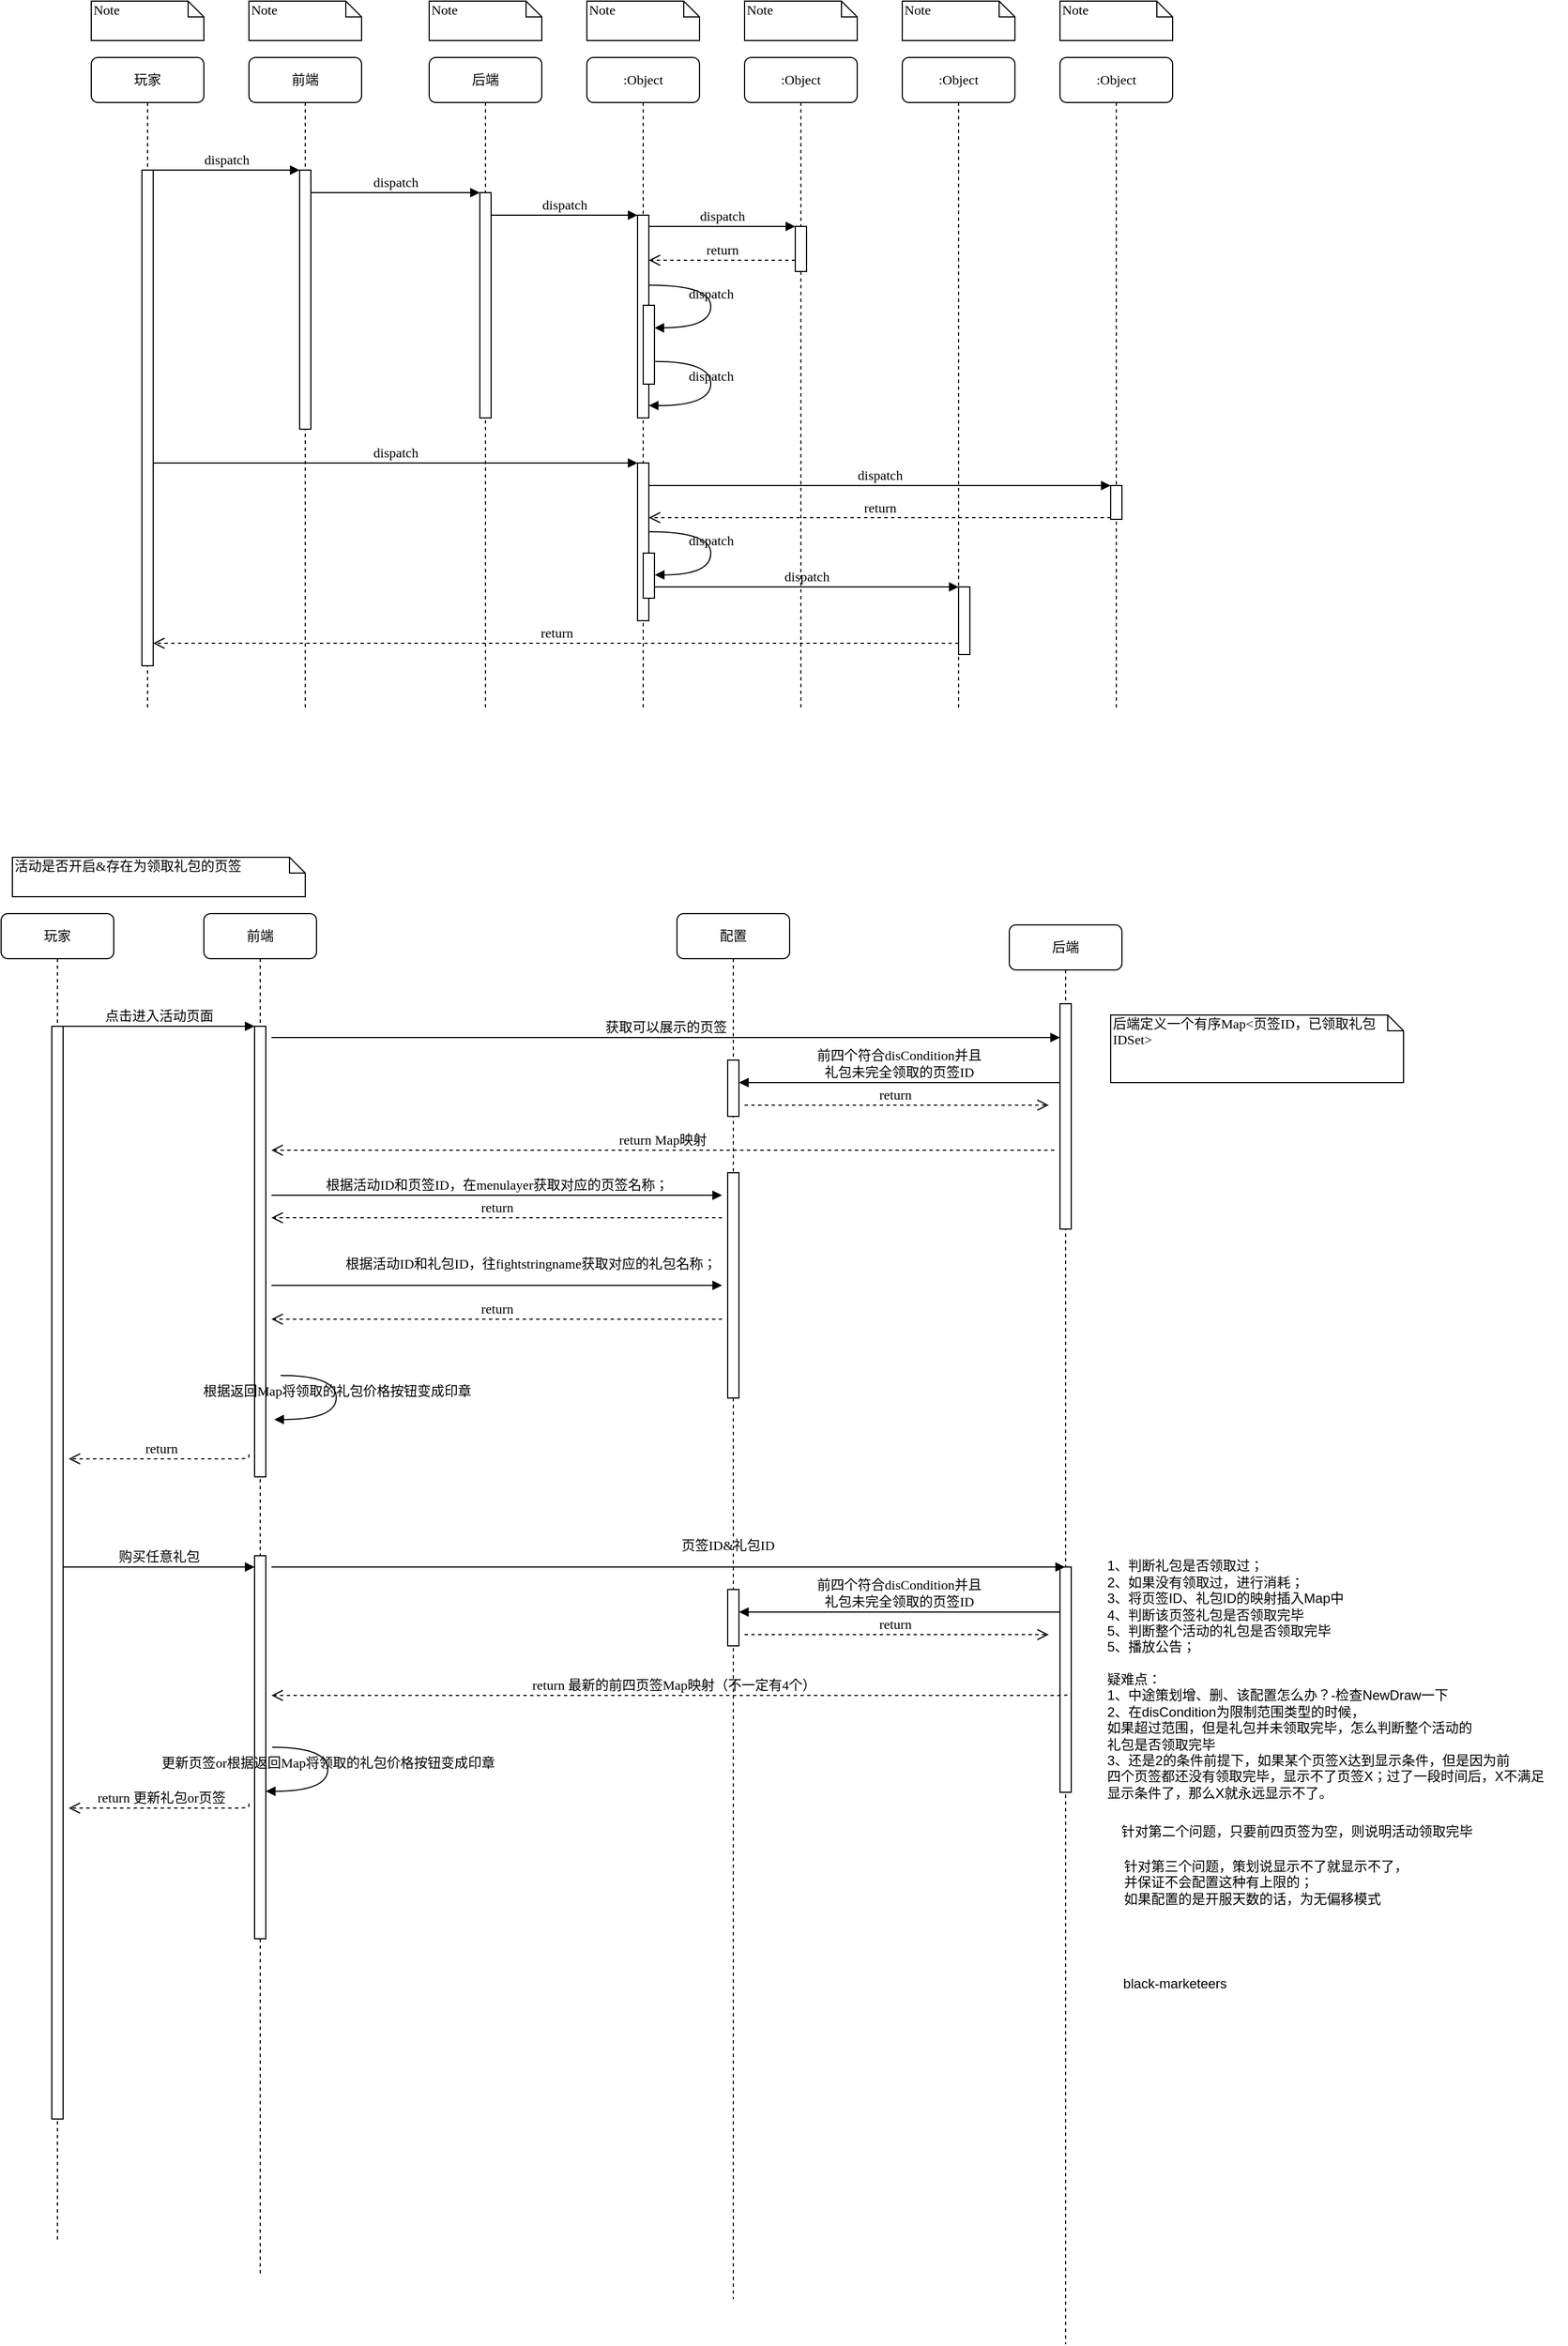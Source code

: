 <mxfile version="20.8.13" type="github">
  <diagram name="Page-1" id="13e1069c-82ec-6db2-03f1-153e76fe0fe0">
    <mxGraphModel dx="1434" dy="764" grid="1" gridSize="10" guides="1" tooltips="1" connect="1" arrows="1" fold="1" page="1" pageScale="1" pageWidth="1100" pageHeight="850" background="none" math="0" shadow="0">
      <root>
        <mxCell id="0" />
        <mxCell id="1" parent="0" />
        <mxCell id="7baba1c4bc27f4b0-2" value="前端" style="shape=umlLifeline;perimeter=lifelinePerimeter;whiteSpace=wrap;html=1;container=1;collapsible=0;recursiveResize=0;outlineConnect=0;rounded=1;shadow=0;comic=0;labelBackgroundColor=none;strokeWidth=1;fontFamily=Verdana;fontSize=12;align=center;" parent="1" vertex="1">
          <mxGeometry x="240" y="80" width="100" height="580" as="geometry" />
        </mxCell>
        <mxCell id="7baba1c4bc27f4b0-10" value="" style="html=1;points=[];perimeter=orthogonalPerimeter;rounded=0;shadow=0;comic=0;labelBackgroundColor=none;strokeWidth=1;fontFamily=Verdana;fontSize=12;align=center;" parent="7baba1c4bc27f4b0-2" vertex="1">
          <mxGeometry x="45" y="100" width="10" height="230" as="geometry" />
        </mxCell>
        <mxCell id="7baba1c4bc27f4b0-3" value="后端" style="shape=umlLifeline;perimeter=lifelinePerimeter;whiteSpace=wrap;html=1;container=1;collapsible=0;recursiveResize=0;outlineConnect=0;rounded=1;shadow=0;comic=0;labelBackgroundColor=none;strokeWidth=1;fontFamily=Verdana;fontSize=12;align=center;" parent="1" vertex="1">
          <mxGeometry x="400" y="80" width="100" height="580" as="geometry" />
        </mxCell>
        <mxCell id="7baba1c4bc27f4b0-13" value="" style="html=1;points=[];perimeter=orthogonalPerimeter;rounded=0;shadow=0;comic=0;labelBackgroundColor=none;strokeWidth=1;fontFamily=Verdana;fontSize=12;align=center;" parent="7baba1c4bc27f4b0-3" vertex="1">
          <mxGeometry x="45" y="120" width="10" height="200" as="geometry" />
        </mxCell>
        <mxCell id="7baba1c4bc27f4b0-4" value=":Object" style="shape=umlLifeline;perimeter=lifelinePerimeter;whiteSpace=wrap;html=1;container=1;collapsible=0;recursiveResize=0;outlineConnect=0;rounded=1;shadow=0;comic=0;labelBackgroundColor=none;strokeWidth=1;fontFamily=Verdana;fontSize=12;align=center;" parent="1" vertex="1">
          <mxGeometry x="540" y="80" width="100" height="580" as="geometry" />
        </mxCell>
        <mxCell id="7baba1c4bc27f4b0-5" value=":Object" style="shape=umlLifeline;perimeter=lifelinePerimeter;whiteSpace=wrap;html=1;container=1;collapsible=0;recursiveResize=0;outlineConnect=0;rounded=1;shadow=0;comic=0;labelBackgroundColor=none;strokeWidth=1;fontFamily=Verdana;fontSize=12;align=center;" parent="1" vertex="1">
          <mxGeometry x="680" y="80" width="100" height="580" as="geometry" />
        </mxCell>
        <mxCell id="7baba1c4bc27f4b0-6" value=":Object" style="shape=umlLifeline;perimeter=lifelinePerimeter;whiteSpace=wrap;html=1;container=1;collapsible=0;recursiveResize=0;outlineConnect=0;rounded=1;shadow=0;comic=0;labelBackgroundColor=none;strokeWidth=1;fontFamily=Verdana;fontSize=12;align=center;" parent="1" vertex="1">
          <mxGeometry x="820" y="80" width="100" height="580" as="geometry" />
        </mxCell>
        <mxCell id="7baba1c4bc27f4b0-7" value=":Object" style="shape=umlLifeline;perimeter=lifelinePerimeter;whiteSpace=wrap;html=1;container=1;collapsible=0;recursiveResize=0;outlineConnect=0;rounded=1;shadow=0;comic=0;labelBackgroundColor=none;strokeWidth=1;fontFamily=Verdana;fontSize=12;align=center;" parent="1" vertex="1">
          <mxGeometry x="960" y="80" width="100" height="580" as="geometry" />
        </mxCell>
        <mxCell id="7baba1c4bc27f4b0-8" value="玩家" style="shape=umlLifeline;perimeter=lifelinePerimeter;whiteSpace=wrap;html=1;container=1;collapsible=0;recursiveResize=0;outlineConnect=0;rounded=1;shadow=0;comic=0;labelBackgroundColor=none;strokeWidth=1;fontFamily=Verdana;fontSize=12;align=center;" parent="1" vertex="1">
          <mxGeometry x="100" y="80" width="100" height="580" as="geometry" />
        </mxCell>
        <mxCell id="7baba1c4bc27f4b0-9" value="" style="html=1;points=[];perimeter=orthogonalPerimeter;rounded=0;shadow=0;comic=0;labelBackgroundColor=none;strokeWidth=1;fontFamily=Verdana;fontSize=12;align=center;" parent="7baba1c4bc27f4b0-8" vertex="1">
          <mxGeometry x="45" y="100" width="10" height="440" as="geometry" />
        </mxCell>
        <mxCell id="7baba1c4bc27f4b0-16" value="" style="html=1;points=[];perimeter=orthogonalPerimeter;rounded=0;shadow=0;comic=0;labelBackgroundColor=none;strokeWidth=1;fontFamily=Verdana;fontSize=12;align=center;" parent="1" vertex="1">
          <mxGeometry x="585" y="220" width="10" height="180" as="geometry" />
        </mxCell>
        <mxCell id="7baba1c4bc27f4b0-17" value="dispatch" style="html=1;verticalAlign=bottom;endArrow=block;labelBackgroundColor=none;fontFamily=Verdana;fontSize=12;edgeStyle=elbowEdgeStyle;elbow=vertical;" parent="1" source="7baba1c4bc27f4b0-13" target="7baba1c4bc27f4b0-16" edge="1">
          <mxGeometry relative="1" as="geometry">
            <mxPoint x="510" y="220" as="sourcePoint" />
            <Array as="points">
              <mxPoint x="460" y="220" />
            </Array>
          </mxGeometry>
        </mxCell>
        <mxCell id="7baba1c4bc27f4b0-19" value="" style="html=1;points=[];perimeter=orthogonalPerimeter;rounded=0;shadow=0;comic=0;labelBackgroundColor=none;strokeWidth=1;fontFamily=Verdana;fontSize=12;align=center;" parent="1" vertex="1">
          <mxGeometry x="725" y="230" width="10" height="40" as="geometry" />
        </mxCell>
        <mxCell id="7baba1c4bc27f4b0-20" value="dispatch" style="html=1;verticalAlign=bottom;endArrow=block;entryX=0;entryY=0;labelBackgroundColor=none;fontFamily=Verdana;fontSize=12;edgeStyle=elbowEdgeStyle;elbow=vertical;" parent="1" source="7baba1c4bc27f4b0-16" target="7baba1c4bc27f4b0-19" edge="1">
          <mxGeometry relative="1" as="geometry">
            <mxPoint x="650" y="230" as="sourcePoint" />
          </mxGeometry>
        </mxCell>
        <mxCell id="7baba1c4bc27f4b0-21" value="return" style="html=1;verticalAlign=bottom;endArrow=open;dashed=1;endSize=8;labelBackgroundColor=none;fontFamily=Verdana;fontSize=12;edgeStyle=elbowEdgeStyle;elbow=vertical;" parent="1" source="7baba1c4bc27f4b0-19" target="7baba1c4bc27f4b0-16" edge="1">
          <mxGeometry relative="1" as="geometry">
            <mxPoint x="650" y="306" as="targetPoint" />
            <Array as="points">
              <mxPoint x="670" y="260" />
              <mxPoint x="700" y="260" />
            </Array>
          </mxGeometry>
        </mxCell>
        <mxCell id="7baba1c4bc27f4b0-22" value="" style="html=1;points=[];perimeter=orthogonalPerimeter;rounded=0;shadow=0;comic=0;labelBackgroundColor=none;strokeWidth=1;fontFamily=Verdana;fontSize=12;align=center;" parent="1" vertex="1">
          <mxGeometry x="585" y="440" width="10" height="140" as="geometry" />
        </mxCell>
        <mxCell id="7baba1c4bc27f4b0-23" value="dispatch" style="html=1;verticalAlign=bottom;endArrow=block;entryX=0;entryY=0;labelBackgroundColor=none;fontFamily=Verdana;fontSize=12;" parent="1" source="7baba1c4bc27f4b0-9" target="7baba1c4bc27f4b0-22" edge="1">
          <mxGeometry relative="1" as="geometry">
            <mxPoint x="510" y="420" as="sourcePoint" />
          </mxGeometry>
        </mxCell>
        <mxCell id="7baba1c4bc27f4b0-25" value="" style="html=1;points=[];perimeter=orthogonalPerimeter;rounded=0;shadow=0;comic=0;labelBackgroundColor=none;strokeColor=#000000;strokeWidth=1;fillColor=#FFFFFF;fontFamily=Verdana;fontSize=12;fontColor=#000000;align=center;" parent="1" vertex="1">
          <mxGeometry x="1005" y="460" width="10" height="30" as="geometry" />
        </mxCell>
        <mxCell id="7baba1c4bc27f4b0-26" value="dispatch" style="html=1;verticalAlign=bottom;endArrow=block;entryX=0;entryY=0;labelBackgroundColor=none;fontFamily=Verdana;fontSize=12;" parent="1" source="7baba1c4bc27f4b0-22" target="7baba1c4bc27f4b0-25" edge="1">
          <mxGeometry relative="1" as="geometry">
            <mxPoint x="930" y="340" as="sourcePoint" />
          </mxGeometry>
        </mxCell>
        <mxCell id="7baba1c4bc27f4b0-27" value="return" style="html=1;verticalAlign=bottom;endArrow=open;dashed=1;endSize=8;exitX=0;exitY=0.95;labelBackgroundColor=none;fontFamily=Verdana;fontSize=12;" parent="1" source="7baba1c4bc27f4b0-25" target="7baba1c4bc27f4b0-22" edge="1">
          <mxGeometry relative="1" as="geometry">
            <mxPoint x="930" y="416" as="targetPoint" />
          </mxGeometry>
        </mxCell>
        <mxCell id="7baba1c4bc27f4b0-28" value="" style="html=1;points=[];perimeter=orthogonalPerimeter;rounded=0;shadow=0;comic=0;labelBackgroundColor=none;strokeWidth=1;fontFamily=Verdana;fontSize=12;align=center;" parent="1" vertex="1">
          <mxGeometry x="870" y="550" width="10" height="60" as="geometry" />
        </mxCell>
        <mxCell id="7baba1c4bc27f4b0-29" value="dispatch" style="html=1;verticalAlign=bottom;endArrow=block;entryX=0;entryY=0;labelBackgroundColor=none;fontFamily=Verdana;fontSize=12;edgeStyle=elbowEdgeStyle;elbow=vertical;" parent="1" source="7baba1c4bc27f4b0-37" target="7baba1c4bc27f4b0-28" edge="1">
          <mxGeometry relative="1" as="geometry">
            <mxPoint x="800" y="550" as="sourcePoint" />
          </mxGeometry>
        </mxCell>
        <mxCell id="7baba1c4bc27f4b0-30" value="return" style="html=1;verticalAlign=bottom;endArrow=open;dashed=1;endSize=8;labelBackgroundColor=none;fontFamily=Verdana;fontSize=12;edgeStyle=elbowEdgeStyle;elbow=vertical;" parent="1" source="7baba1c4bc27f4b0-28" target="7baba1c4bc27f4b0-9" edge="1">
          <mxGeometry relative="1" as="geometry">
            <mxPoint x="800" y="626" as="targetPoint" />
            <Array as="points">
              <mxPoint x="570" y="600" />
            </Array>
          </mxGeometry>
        </mxCell>
        <mxCell id="7baba1c4bc27f4b0-11" value="dispatch" style="html=1;verticalAlign=bottom;endArrow=block;entryX=0;entryY=0;labelBackgroundColor=none;fontFamily=Verdana;fontSize=12;edgeStyle=elbowEdgeStyle;elbow=vertical;" parent="1" source="7baba1c4bc27f4b0-9" target="7baba1c4bc27f4b0-10" edge="1">
          <mxGeometry relative="1" as="geometry">
            <mxPoint x="220" y="190" as="sourcePoint" />
          </mxGeometry>
        </mxCell>
        <mxCell id="7baba1c4bc27f4b0-14" value="dispatch" style="html=1;verticalAlign=bottom;endArrow=block;entryX=0;entryY=0;labelBackgroundColor=none;fontFamily=Verdana;fontSize=12;edgeStyle=elbowEdgeStyle;elbow=vertical;" parent="1" source="7baba1c4bc27f4b0-10" target="7baba1c4bc27f4b0-13" edge="1">
          <mxGeometry relative="1" as="geometry">
            <mxPoint x="370" y="200" as="sourcePoint" />
          </mxGeometry>
        </mxCell>
        <mxCell id="7baba1c4bc27f4b0-34" value="" style="html=1;points=[];perimeter=orthogonalPerimeter;rounded=0;shadow=0;comic=0;labelBackgroundColor=none;strokeWidth=1;fontFamily=Verdana;fontSize=12;align=center;" parent="1" vertex="1">
          <mxGeometry x="590" y="300" width="10" height="70" as="geometry" />
        </mxCell>
        <mxCell id="7baba1c4bc27f4b0-35" value="dispatch" style="html=1;verticalAlign=bottom;endArrow=block;labelBackgroundColor=none;fontFamily=Verdana;fontSize=12;elbow=vertical;edgeStyle=orthogonalEdgeStyle;curved=1;entryX=1;entryY=0.286;entryPerimeter=0;exitX=1.038;exitY=0.345;exitPerimeter=0;" parent="1" source="7baba1c4bc27f4b0-16" target="7baba1c4bc27f4b0-34" edge="1">
          <mxGeometry relative="1" as="geometry">
            <mxPoint x="465" y="230" as="sourcePoint" />
            <mxPoint x="595" y="230" as="targetPoint" />
            <Array as="points">
              <mxPoint x="650" y="282" />
              <mxPoint x="650" y="320" />
            </Array>
          </mxGeometry>
        </mxCell>
        <mxCell id="7baba1c4bc27f4b0-36" value="dispatch" style="html=1;verticalAlign=bottom;endArrow=block;labelBackgroundColor=none;fontFamily=Verdana;fontSize=12;elbow=vertical;edgeStyle=orthogonalEdgeStyle;curved=1;exitX=1.066;exitY=0.713;exitPerimeter=0;" parent="1" source="7baba1c4bc27f4b0-34" edge="1">
          <mxGeometry relative="1" as="geometry">
            <mxPoint x="610.333" y="350" as="sourcePoint" />
            <mxPoint x="595" y="389" as="targetPoint" />
            <Array as="points">
              <mxPoint x="650" y="350" />
              <mxPoint x="650" y="389" />
            </Array>
          </mxGeometry>
        </mxCell>
        <mxCell id="7baba1c4bc27f4b0-37" value="" style="html=1;points=[];perimeter=orthogonalPerimeter;rounded=0;shadow=0;comic=0;labelBackgroundColor=none;strokeWidth=1;fontFamily=Verdana;fontSize=12;align=center;" parent="1" vertex="1">
          <mxGeometry x="590" y="520" width="10" height="40" as="geometry" />
        </mxCell>
        <mxCell id="7baba1c4bc27f4b0-39" value="dispatch" style="html=1;verticalAlign=bottom;endArrow=block;labelBackgroundColor=none;fontFamily=Verdana;fontSize=12;elbow=vertical;edgeStyle=orthogonalEdgeStyle;curved=1;entryX=1;entryY=0.286;entryPerimeter=0;exitX=1.038;exitY=0.345;exitPerimeter=0;" parent="1" edge="1">
          <mxGeometry relative="1" as="geometry">
            <mxPoint x="595.333" y="501" as="sourcePoint" />
            <mxPoint x="600.333" y="539.333" as="targetPoint" />
            <Array as="points">
              <mxPoint x="650" y="501" />
              <mxPoint x="650" y="539" />
            </Array>
          </mxGeometry>
        </mxCell>
        <mxCell id="7baba1c4bc27f4b0-40" value="Note" style="shape=note;whiteSpace=wrap;html=1;size=14;verticalAlign=top;align=left;spacingTop=-6;rounded=0;shadow=0;comic=0;labelBackgroundColor=none;strokeWidth=1;fontFamily=Verdana;fontSize=12" parent="1" vertex="1">
          <mxGeometry x="100" y="30" width="100" height="35" as="geometry" />
        </mxCell>
        <mxCell id="7baba1c4bc27f4b0-41" value="Note" style="shape=note;whiteSpace=wrap;html=1;size=14;verticalAlign=top;align=left;spacingTop=-6;rounded=0;shadow=0;comic=0;labelBackgroundColor=none;strokeWidth=1;fontFamily=Verdana;fontSize=12" parent="1" vertex="1">
          <mxGeometry x="240" y="30" width="100" height="35" as="geometry" />
        </mxCell>
        <mxCell id="7baba1c4bc27f4b0-42" value="Note" style="shape=note;whiteSpace=wrap;html=1;size=14;verticalAlign=top;align=left;spacingTop=-6;rounded=0;shadow=0;comic=0;labelBackgroundColor=none;strokeWidth=1;fontFamily=Verdana;fontSize=12" parent="1" vertex="1">
          <mxGeometry x="400" y="30" width="100" height="35" as="geometry" />
        </mxCell>
        <mxCell id="7baba1c4bc27f4b0-43" value="Note" style="shape=note;whiteSpace=wrap;html=1;size=14;verticalAlign=top;align=left;spacingTop=-6;rounded=0;shadow=0;comic=0;labelBackgroundColor=none;strokeWidth=1;fontFamily=Verdana;fontSize=12" parent="1" vertex="1">
          <mxGeometry x="540" y="30" width="100" height="35" as="geometry" />
        </mxCell>
        <mxCell id="7baba1c4bc27f4b0-44" value="Note" style="shape=note;whiteSpace=wrap;html=1;size=14;verticalAlign=top;align=left;spacingTop=-6;rounded=0;shadow=0;comic=0;labelBackgroundColor=none;strokeWidth=1;fontFamily=Verdana;fontSize=12" parent="1" vertex="1">
          <mxGeometry x="680" y="30" width="100" height="35" as="geometry" />
        </mxCell>
        <mxCell id="7baba1c4bc27f4b0-45" value="Note" style="shape=note;whiteSpace=wrap;html=1;size=14;verticalAlign=top;align=left;spacingTop=-6;rounded=0;shadow=0;comic=0;labelBackgroundColor=none;strokeWidth=1;fontFamily=Verdana;fontSize=12" parent="1" vertex="1">
          <mxGeometry x="820" y="30" width="100" height="35" as="geometry" />
        </mxCell>
        <mxCell id="7baba1c4bc27f4b0-46" value="Note" style="shape=note;whiteSpace=wrap;html=1;size=14;verticalAlign=top;align=left;spacingTop=-6;rounded=0;shadow=0;comic=0;labelBackgroundColor=none;strokeWidth=1;fontFamily=Verdana;fontSize=12" parent="1" vertex="1">
          <mxGeometry x="960" y="30" width="100" height="35" as="geometry" />
        </mxCell>
        <mxCell id="AIsaKvMPGWrzaPVtFiuC-1" value="前端" style="shape=umlLifeline;perimeter=lifelinePerimeter;whiteSpace=wrap;html=1;container=1;collapsible=0;recursiveResize=0;outlineConnect=0;rounded=1;shadow=0;comic=0;labelBackgroundColor=none;strokeWidth=1;fontFamily=Verdana;fontSize=12;align=center;" vertex="1" parent="1">
          <mxGeometry x="200" y="840" width="100" height="1210" as="geometry" />
        </mxCell>
        <mxCell id="AIsaKvMPGWrzaPVtFiuC-2" value="" style="html=1;points=[];perimeter=orthogonalPerimeter;rounded=0;shadow=0;comic=0;labelBackgroundColor=none;strokeWidth=1;fontFamily=Verdana;fontSize=12;align=center;" vertex="1" parent="AIsaKvMPGWrzaPVtFiuC-1">
          <mxGeometry x="45" y="100" width="10" height="400" as="geometry" />
        </mxCell>
        <mxCell id="AIsaKvMPGWrzaPVtFiuC-52" value="根据返回Map将领取的礼包价格按钮变成印章" style="html=1;verticalAlign=bottom;endArrow=block;labelBackgroundColor=none;fontFamily=Verdana;fontSize=12;elbow=vertical;edgeStyle=orthogonalEdgeStyle;curved=1;exitX=1.066;exitY=0.713;exitPerimeter=0;" edge="1" parent="AIsaKvMPGWrzaPVtFiuC-1">
          <mxGeometry x="0.004" relative="1" as="geometry">
            <mxPoint x="68.16" y="410.01" as="sourcePoint" />
            <mxPoint x="62.5" y="449.1" as="targetPoint" />
            <Array as="points">
              <mxPoint x="117.5" y="410.1" />
              <mxPoint x="117.5" y="449.1" />
            </Array>
            <mxPoint as="offset" />
          </mxGeometry>
        </mxCell>
        <mxCell id="AIsaKvMPGWrzaPVtFiuC-55" value="" style="html=1;points=[];perimeter=orthogonalPerimeter;rounded=0;shadow=0;comic=0;labelBackgroundColor=none;strokeWidth=1;fontFamily=Verdana;fontSize=12;align=center;" vertex="1" parent="AIsaKvMPGWrzaPVtFiuC-1">
          <mxGeometry x="45" y="570" width="10" height="340" as="geometry" />
        </mxCell>
        <mxCell id="AIsaKvMPGWrzaPVtFiuC-54" value="购买任意礼包" style="html=1;verticalAlign=bottom;endArrow=block;entryX=0;entryY=0;labelBackgroundColor=none;fontFamily=Verdana;fontSize=12;edgeStyle=elbowEdgeStyle;elbow=vertical;" edge="1" parent="AIsaKvMPGWrzaPVtFiuC-1">
          <mxGeometry relative="1" as="geometry">
            <mxPoint x="-125" y="580" as="sourcePoint" />
            <mxPoint x="45" y="580.0" as="targetPoint" />
          </mxGeometry>
        </mxCell>
        <mxCell id="AIsaKvMPGWrzaPVtFiuC-61" value="更新页签or根据返回Map将领取的礼包价格按钮变成印章" style="html=1;verticalAlign=bottom;endArrow=block;labelBackgroundColor=none;fontFamily=Verdana;fontSize=12;elbow=vertical;edgeStyle=orthogonalEdgeStyle;curved=1;exitX=1.066;exitY=0.713;exitPerimeter=0;" edge="1" parent="AIsaKvMPGWrzaPVtFiuC-1">
          <mxGeometry x="0.004" relative="1" as="geometry">
            <mxPoint x="60.66" y="740.01" as="sourcePoint" />
            <mxPoint x="55" y="779.1" as="targetPoint" />
            <Array as="points">
              <mxPoint x="110" y="740.1" />
              <mxPoint x="110" y="779.1" />
            </Array>
            <mxPoint as="offset" />
          </mxGeometry>
        </mxCell>
        <mxCell id="AIsaKvMPGWrzaPVtFiuC-62" value="return 更新礼包or页签" style="html=1;verticalAlign=bottom;endArrow=open;dashed=1;endSize=8;labelBackgroundColor=none;fontFamily=Verdana;fontSize=12;edgeStyle=elbowEdgeStyle;elbow=vertical;" edge="1" parent="AIsaKvMPGWrzaPVtFiuC-1">
          <mxGeometry relative="1" as="geometry">
            <mxPoint x="-120" y="794" as="targetPoint" />
            <Array as="points">
              <mxPoint x="275" y="794" />
            </Array>
            <mxPoint x="40" y="790" as="sourcePoint" />
          </mxGeometry>
        </mxCell>
        <mxCell id="AIsaKvMPGWrzaPVtFiuC-3" value="后端" style="shape=umlLifeline;perimeter=lifelinePerimeter;whiteSpace=wrap;html=1;container=1;collapsible=0;recursiveResize=0;outlineConnect=0;rounded=1;shadow=0;comic=0;labelBackgroundColor=none;strokeWidth=1;fontFamily=Verdana;fontSize=12;align=center;" vertex="1" parent="1">
          <mxGeometry x="915" y="850" width="100" height="1260" as="geometry" />
        </mxCell>
        <mxCell id="AIsaKvMPGWrzaPVtFiuC-4" value="" style="html=1;points=[];perimeter=orthogonalPerimeter;rounded=0;shadow=0;comic=0;labelBackgroundColor=none;strokeWidth=1;fontFamily=Verdana;fontSize=12;align=center;" vertex="1" parent="AIsaKvMPGWrzaPVtFiuC-3">
          <mxGeometry x="45" y="70" width="10" height="200" as="geometry" />
        </mxCell>
        <mxCell id="AIsaKvMPGWrzaPVtFiuC-56" value="" style="html=1;points=[];perimeter=orthogonalPerimeter;rounded=0;shadow=0;comic=0;labelBackgroundColor=none;strokeWidth=1;fontFamily=Verdana;fontSize=12;align=center;" vertex="1" parent="AIsaKvMPGWrzaPVtFiuC-3">
          <mxGeometry x="45" y="570" width="10" height="200" as="geometry" />
        </mxCell>
        <mxCell id="AIsaKvMPGWrzaPVtFiuC-9" value="玩家" style="shape=umlLifeline;perimeter=lifelinePerimeter;whiteSpace=wrap;html=1;container=1;collapsible=0;recursiveResize=0;outlineConnect=0;rounded=1;shadow=0;comic=0;labelBackgroundColor=none;strokeWidth=1;fontFamily=Verdana;fontSize=12;align=center;" vertex="1" parent="1">
          <mxGeometry x="20" y="840" width="100" height="1180" as="geometry" />
        </mxCell>
        <mxCell id="AIsaKvMPGWrzaPVtFiuC-10" value="" style="html=1;points=[];perimeter=orthogonalPerimeter;rounded=0;shadow=0;comic=0;labelBackgroundColor=none;strokeWidth=1;fontFamily=Verdana;fontSize=12;align=center;" vertex="1" parent="AIsaKvMPGWrzaPVtFiuC-9">
          <mxGeometry x="45" y="100" width="10" height="970" as="geometry" />
        </mxCell>
        <mxCell id="AIsaKvMPGWrzaPVtFiuC-24" value="点击进入活动页面" style="html=1;verticalAlign=bottom;endArrow=block;entryX=0;entryY=0;labelBackgroundColor=none;fontFamily=Verdana;fontSize=12;edgeStyle=elbowEdgeStyle;elbow=vertical;" edge="1" parent="1" source="AIsaKvMPGWrzaPVtFiuC-10" target="AIsaKvMPGWrzaPVtFiuC-2">
          <mxGeometry relative="1" as="geometry">
            <mxPoint x="230" y="960" as="sourcePoint" />
          </mxGeometry>
        </mxCell>
        <mxCell id="AIsaKvMPGWrzaPVtFiuC-31" value="后端定义一个有序Map&amp;lt;页签ID，已领取礼包IDSet&amp;gt;" style="shape=note;whiteSpace=wrap;html=1;size=14;verticalAlign=top;align=left;spacingTop=-6;rounded=0;shadow=0;comic=0;labelBackgroundColor=none;strokeWidth=1;fontFamily=Verdana;fontSize=12" vertex="1" parent="1">
          <mxGeometry x="1005" y="930" width="260" height="60" as="geometry" />
        </mxCell>
        <mxCell id="AIsaKvMPGWrzaPVtFiuC-32" value="配置" style="shape=umlLifeline;perimeter=lifelinePerimeter;whiteSpace=wrap;html=1;container=1;collapsible=0;recursiveResize=0;outlineConnect=0;rounded=1;shadow=0;comic=0;labelBackgroundColor=none;strokeWidth=1;fontFamily=Verdana;fontSize=12;align=center;" vertex="1" parent="1">
          <mxGeometry x="620" y="840" width="100" height="1230" as="geometry" />
        </mxCell>
        <mxCell id="AIsaKvMPGWrzaPVtFiuC-33" value="" style="html=1;points=[];perimeter=orthogonalPerimeter;rounded=0;shadow=0;comic=0;labelBackgroundColor=none;strokeWidth=1;fontFamily=Verdana;fontSize=12;align=center;" vertex="1" parent="AIsaKvMPGWrzaPVtFiuC-32">
          <mxGeometry x="45" y="230" width="10" height="200" as="geometry" />
        </mxCell>
        <mxCell id="AIsaKvMPGWrzaPVtFiuC-65" value="" style="html=1;points=[];perimeter=orthogonalPerimeter;rounded=0;shadow=0;comic=0;labelBackgroundColor=none;strokeWidth=1;fontFamily=Verdana;fontSize=12;align=center;" vertex="1" parent="AIsaKvMPGWrzaPVtFiuC-32">
          <mxGeometry x="45" y="130" width="10" height="50" as="geometry" />
        </mxCell>
        <mxCell id="AIsaKvMPGWrzaPVtFiuC-69" value="" style="html=1;points=[];perimeter=orthogonalPerimeter;rounded=0;shadow=0;comic=0;labelBackgroundColor=none;strokeWidth=1;fontFamily=Verdana;fontSize=12;align=center;" vertex="1" parent="AIsaKvMPGWrzaPVtFiuC-32">
          <mxGeometry x="45" y="600" width="10" height="50" as="geometry" />
        </mxCell>
        <mxCell id="AIsaKvMPGWrzaPVtFiuC-43" value="获取可以展示的页签" style="html=1;verticalAlign=bottom;endArrow=block;labelBackgroundColor=none;fontFamily=Verdana;fontSize=12;edgeStyle=elbowEdgeStyle;elbow=vertical;" edge="1" parent="1">
          <mxGeometry relative="1" as="geometry">
            <mxPoint x="260" y="950" as="sourcePoint" />
            <mxPoint x="960" y="950" as="targetPoint" />
          </mxGeometry>
        </mxCell>
        <mxCell id="AIsaKvMPGWrzaPVtFiuC-44" value="活动是否开启&amp;amp;存在为领取礼包的页签" style="shape=note;whiteSpace=wrap;html=1;size=14;verticalAlign=top;align=left;spacingTop=-6;rounded=0;shadow=0;comic=0;labelBackgroundColor=none;strokeWidth=1;fontFamily=Verdana;fontSize=12" vertex="1" parent="1">
          <mxGeometry x="30" y="790" width="260" height="35" as="geometry" />
        </mxCell>
        <mxCell id="AIsaKvMPGWrzaPVtFiuC-47" value="根据活动ID和页签ID，在menulayer获取对应的页签名称；" style="html=1;verticalAlign=bottom;endArrow=block;labelBackgroundColor=none;fontFamily=Verdana;fontSize=12;edgeStyle=elbowEdgeStyle;elbow=vertical;" edge="1" parent="1">
          <mxGeometry relative="1" as="geometry">
            <mxPoint x="260" y="1090" as="sourcePoint" />
            <mxPoint x="660" y="1090" as="targetPoint" />
            <mxPoint as="offset" />
          </mxGeometry>
        </mxCell>
        <mxCell id="AIsaKvMPGWrzaPVtFiuC-48" value="return" style="html=1;verticalAlign=bottom;endArrow=open;dashed=1;endSize=8;labelBackgroundColor=none;fontFamily=Verdana;fontSize=12;edgeStyle=elbowEdgeStyle;elbow=vertical;" edge="1" parent="1">
          <mxGeometry relative="1" as="geometry">
            <mxPoint x="260" y="1110" as="targetPoint" />
            <Array as="points">
              <mxPoint x="655" y="1110" />
            </Array>
            <mxPoint x="660" y="1110" as="sourcePoint" />
          </mxGeometry>
        </mxCell>
        <mxCell id="AIsaKvMPGWrzaPVtFiuC-50" value="根据活动ID和礼包ID，往fightstringname获取对应的礼包名称；" style="html=1;verticalAlign=bottom;endArrow=block;labelBackgroundColor=none;fontFamily=Verdana;fontSize=12;edgeStyle=elbowEdgeStyle;elbow=vertical;" edge="1" parent="1">
          <mxGeometry x="0.15" y="10" relative="1" as="geometry">
            <mxPoint x="260" y="1170" as="sourcePoint" />
            <mxPoint x="660" y="1170" as="targetPoint" />
            <mxPoint as="offset" />
          </mxGeometry>
        </mxCell>
        <mxCell id="AIsaKvMPGWrzaPVtFiuC-51" value="return" style="html=1;verticalAlign=bottom;endArrow=open;dashed=1;endSize=8;labelBackgroundColor=none;fontFamily=Verdana;fontSize=12;edgeStyle=elbowEdgeStyle;elbow=vertical;" edge="1" parent="1">
          <mxGeometry relative="1" as="geometry">
            <mxPoint x="260" y="1200" as="targetPoint" />
            <Array as="points">
              <mxPoint x="655" y="1200" />
            </Array>
            <mxPoint x="660" y="1200" as="sourcePoint" />
          </mxGeometry>
        </mxCell>
        <mxCell id="AIsaKvMPGWrzaPVtFiuC-53" value="return" style="html=1;verticalAlign=bottom;endArrow=open;dashed=1;endSize=8;labelBackgroundColor=none;fontFamily=Verdana;fontSize=12;edgeStyle=elbowEdgeStyle;elbow=vertical;" edge="1" parent="1">
          <mxGeometry relative="1" as="geometry">
            <mxPoint x="80" y="1324" as="targetPoint" />
            <Array as="points">
              <mxPoint x="475" y="1324" />
            </Array>
            <mxPoint x="240" y="1320" as="sourcePoint" />
          </mxGeometry>
        </mxCell>
        <mxCell id="AIsaKvMPGWrzaPVtFiuC-57" value="页签ID&amp;amp;礼包ID" style="html=1;verticalAlign=bottom;endArrow=block;labelBackgroundColor=none;fontFamily=Verdana;fontSize=12;edgeStyle=elbowEdgeStyle;elbow=vertical;" edge="1" parent="1" target="AIsaKvMPGWrzaPVtFiuC-3">
          <mxGeometry x="0.15" y="10" relative="1" as="geometry">
            <mxPoint x="260" y="1420" as="sourcePoint" />
            <mxPoint x="660" y="1420" as="targetPoint" />
            <mxPoint as="offset" />
          </mxGeometry>
        </mxCell>
        <mxCell id="AIsaKvMPGWrzaPVtFiuC-59" value="1、判断礼包是否领取过；&lt;br&gt;&lt;div style=&quot;&quot;&gt;&lt;span style=&quot;background-color: initial;&quot;&gt;2、如果没有领取过，进行消耗；&lt;/span&gt;&lt;/div&gt;&lt;div style=&quot;&quot;&gt;&lt;span style=&quot;background-color: initial;&quot;&gt;3、将页签ID、礼包ID的映射插入Map中&lt;/span&gt;&lt;/div&gt;&lt;div style=&quot;&quot;&gt;&lt;span style=&quot;background-color: initial;&quot;&gt;4、判断该页签礼包是否领取完毕&lt;/span&gt;&lt;/div&gt;&lt;div style=&quot;&quot;&gt;&lt;span style=&quot;background-color: initial;&quot;&gt;5、判断整个活动的礼包是否领取完毕&lt;/span&gt;&lt;/div&gt;&lt;div style=&quot;&quot;&gt;&lt;span style=&quot;background-color: initial;&quot;&gt;5、播放公告；&lt;/span&gt;&lt;/div&gt;" style="text;html=1;align=left;verticalAlign=middle;resizable=0;points=[];autosize=1;strokeColor=none;fillColor=none;" vertex="1" parent="1">
          <mxGeometry x="1000" y="1405" width="230" height="100" as="geometry" />
        </mxCell>
        <mxCell id="AIsaKvMPGWrzaPVtFiuC-64" value="疑难点：&lt;br&gt;1、中途策划增、删、该配置怎么办？-检查NewDraw一下&lt;br&gt;2、在disCondition为限制范围类型的时候，&lt;br&gt;如果超过范围，但是礼包并未领取完毕，怎么判断整个活动的&lt;br&gt;礼包是否领取完毕&lt;br&gt;3、还是2的条件前提下，如果某个页签X达到显示条件，但是因为前&lt;br&gt;四个页签都还没有领取完毕，显示不了页签X；过了一段时间后，X不满足&lt;br&gt;显示条件了，那么X就永远显示不了。" style="text;html=1;align=left;verticalAlign=middle;resizable=0;points=[];autosize=1;strokeColor=none;fillColor=none;" vertex="1" parent="1">
          <mxGeometry x="1000" y="1505" width="410" height="130" as="geometry" />
        </mxCell>
        <mxCell id="AIsaKvMPGWrzaPVtFiuC-46" value="return Map映射" style="html=1;verticalAlign=bottom;endArrow=open;dashed=1;endSize=8;labelBackgroundColor=none;fontFamily=Verdana;fontSize=12;edgeStyle=elbowEdgeStyle;elbow=vertical;" edge="1" parent="1">
          <mxGeometry x="0.001" relative="1" as="geometry">
            <mxPoint x="260" y="1050" as="targetPoint" />
            <Array as="points">
              <mxPoint x="655" y="1050" />
            </Array>
            <mxPoint x="955" y="1050" as="sourcePoint" />
            <mxPoint as="offset" />
          </mxGeometry>
        </mxCell>
        <mxCell id="AIsaKvMPGWrzaPVtFiuC-67" value="return&amp;nbsp;" style="html=1;verticalAlign=bottom;endArrow=open;dashed=1;endSize=8;labelBackgroundColor=none;fontFamily=Verdana;fontSize=12;edgeStyle=elbowEdgeStyle;elbow=vertical;" edge="1" parent="1">
          <mxGeometry x="0.001" relative="1" as="geometry">
            <mxPoint x="950" y="1010" as="targetPoint" />
            <Array as="points">
              <mxPoint x="790" y="1010" />
              <mxPoint x="745" y="1010" />
            </Array>
            <mxPoint x="680" y="1010" as="sourcePoint" />
            <mxPoint as="offset" />
          </mxGeometry>
        </mxCell>
        <mxCell id="AIsaKvMPGWrzaPVtFiuC-68" value="前四个符合disCondition并且&lt;br&gt;礼包未完全领取的页签ID" style="html=1;verticalAlign=bottom;endArrow=block;labelBackgroundColor=none;fontFamily=Verdana;fontSize=12;edgeStyle=elbowEdgeStyle;elbow=vertical;" edge="1" parent="1">
          <mxGeometry x="0.004" relative="1" as="geometry">
            <mxPoint x="960" y="990" as="sourcePoint" />
            <mxPoint x="675" y="990" as="targetPoint" />
            <Array as="points">
              <mxPoint x="675.07" y="990" />
            </Array>
            <mxPoint as="offset" />
          </mxGeometry>
        </mxCell>
        <mxCell id="AIsaKvMPGWrzaPVtFiuC-60" value="return 最新的前四页签Map映射（不一定有4个）" style="html=1;verticalAlign=bottom;endArrow=open;dashed=1;endSize=8;labelBackgroundColor=none;fontFamily=Verdana;fontSize=12;edgeStyle=elbowEdgeStyle;elbow=vertical;" edge="1" parent="1">
          <mxGeometry relative="1" as="geometry">
            <mxPoint x="260" y="1534" as="targetPoint" />
            <Array as="points">
              <mxPoint x="1205" y="1534" />
            </Array>
            <mxPoint x="970" y="1530" as="sourcePoint" />
          </mxGeometry>
        </mxCell>
        <mxCell id="AIsaKvMPGWrzaPVtFiuC-70" value="return&amp;nbsp;" style="html=1;verticalAlign=bottom;endArrow=open;dashed=1;endSize=8;labelBackgroundColor=none;fontFamily=Verdana;fontSize=12;edgeStyle=elbowEdgeStyle;elbow=vertical;" edge="1" parent="1">
          <mxGeometry x="0.001" relative="1" as="geometry">
            <mxPoint x="950" y="1480" as="targetPoint" />
            <Array as="points">
              <mxPoint x="790" y="1480" />
              <mxPoint x="745" y="1480" />
            </Array>
            <mxPoint x="680" y="1480" as="sourcePoint" />
            <mxPoint as="offset" />
          </mxGeometry>
        </mxCell>
        <mxCell id="AIsaKvMPGWrzaPVtFiuC-71" value="前四个符合disCondition并且&lt;br&gt;礼包未完全领取的页签ID" style="html=1;verticalAlign=bottom;endArrow=block;labelBackgroundColor=none;fontFamily=Verdana;fontSize=12;edgeStyle=elbowEdgeStyle;elbow=vertical;" edge="1" parent="1">
          <mxGeometry x="0.004" relative="1" as="geometry">
            <mxPoint x="960" y="1460" as="sourcePoint" />
            <mxPoint x="675" y="1460" as="targetPoint" />
            <Array as="points">
              <mxPoint x="675.07" y="1460" />
            </Array>
            <mxPoint as="offset" />
          </mxGeometry>
        </mxCell>
        <mxCell id="AIsaKvMPGWrzaPVtFiuC-72" value="针对第二个问题，只要前四页签为空，则说明活动领取完毕" style="text;html=1;align=center;verticalAlign=middle;resizable=0;points=[];autosize=1;strokeColor=none;fillColor=none;" vertex="1" parent="1">
          <mxGeometry x="1000" y="1640" width="340" height="30" as="geometry" />
        </mxCell>
        <mxCell id="AIsaKvMPGWrzaPVtFiuC-73" value="针对第三个问题，策划说显示不了就显示不了，&lt;br&gt;并保证不会配置这种有上限的；&lt;br&gt;如果配置的是开服天数的话，为无偏移模式" style="text;html=1;align=left;verticalAlign=middle;resizable=0;points=[];autosize=1;strokeColor=none;fillColor=none;" vertex="1" parent="1">
          <mxGeometry x="1015" y="1670" width="280" height="60" as="geometry" />
        </mxCell>
        <mxCell id="AIsaKvMPGWrzaPVtFiuC-74" value="&amp;nbsp;black-marketeers" style="text;html=1;align=center;verticalAlign=middle;resizable=0;points=[];autosize=1;strokeColor=none;fillColor=none;" vertex="1" parent="1">
          <mxGeometry x="1000" y="1775" width="120" height="30" as="geometry" />
        </mxCell>
      </root>
    </mxGraphModel>
  </diagram>
</mxfile>
